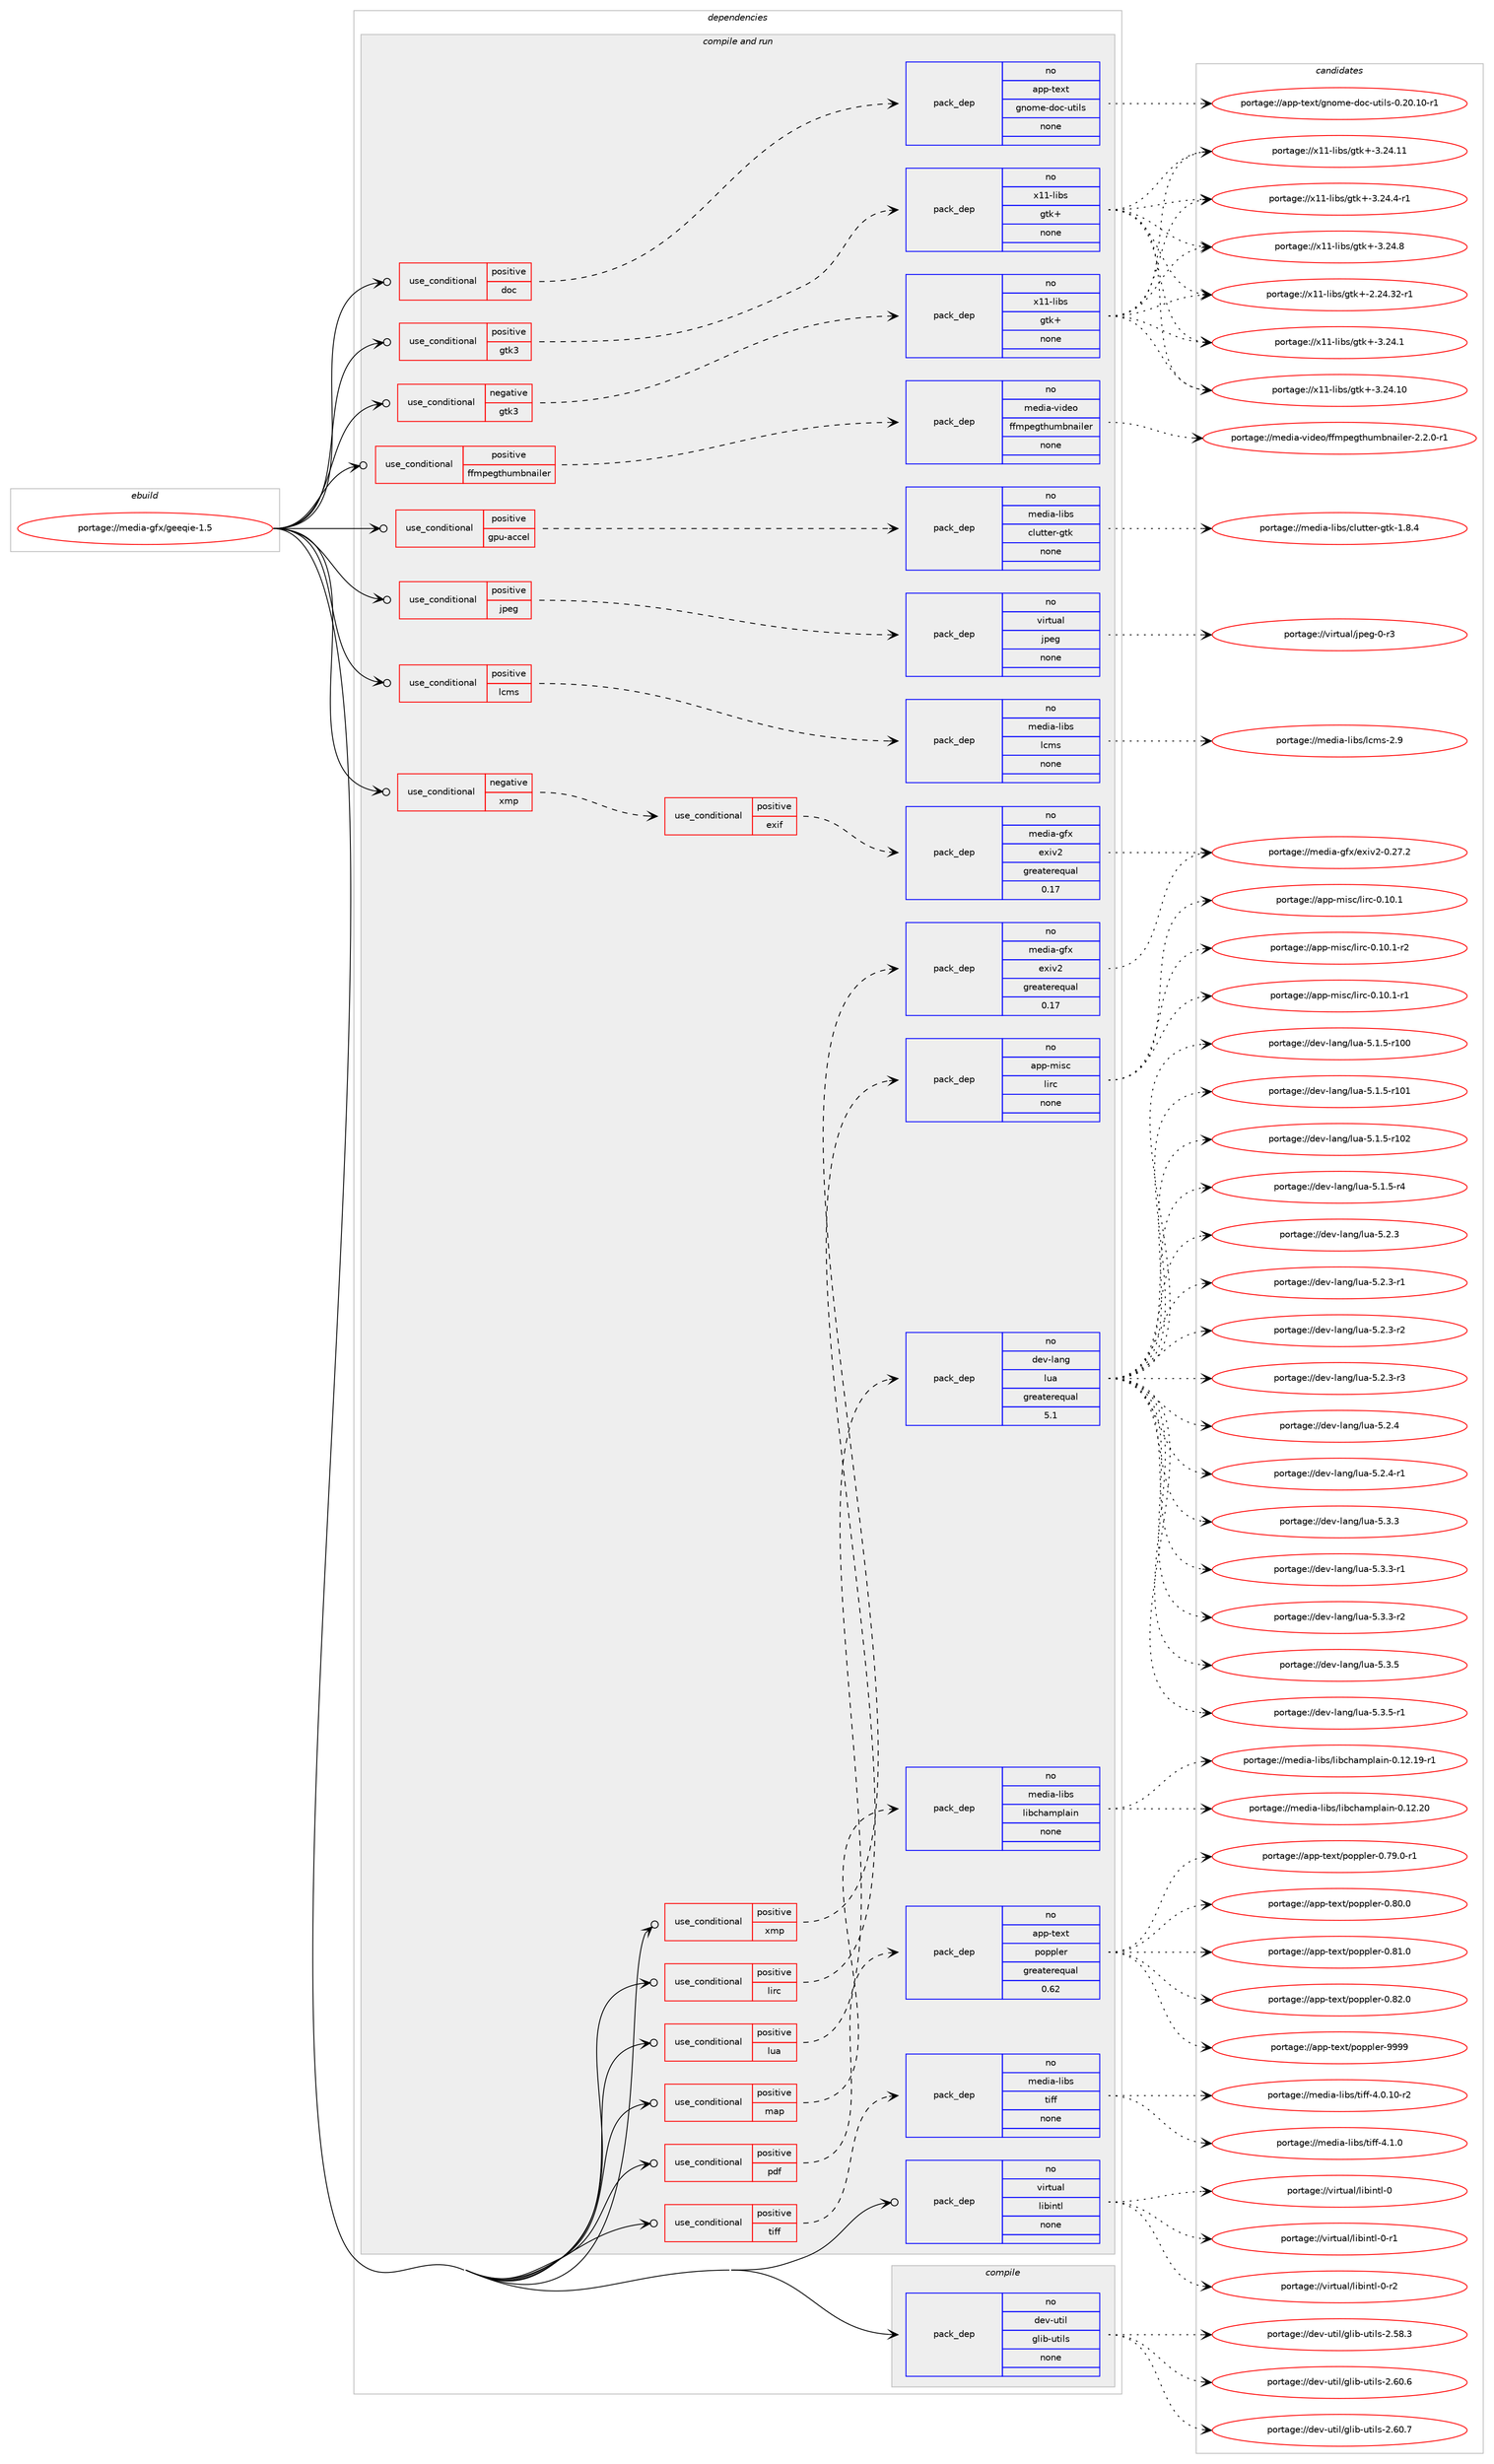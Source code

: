 digraph prolog {

# *************
# Graph options
# *************

newrank=true;
concentrate=true;
compound=true;
graph [rankdir=LR,fontname=Helvetica,fontsize=10,ranksep=1.5];#, ranksep=2.5, nodesep=0.2];
edge  [arrowhead=vee];
node  [fontname=Helvetica,fontsize=10];

# **********
# The ebuild
# **********

subgraph cluster_leftcol {
color=gray;
rank=same;
label=<<i>ebuild</i>>;
id [label="portage://media-gfx/geeqie-1.5", color=red, width=4, href="../media-gfx/geeqie-1.5.svg"];
}

# ****************
# The dependencies
# ****************

subgraph cluster_midcol {
color=gray;
label=<<i>dependencies</i>>;
subgraph cluster_compile {
fillcolor="#eeeeee";
style=filled;
label=<<i>compile</i>>;
subgraph pack229433 {
dependency312715 [label=<<TABLE BORDER="0" CELLBORDER="1" CELLSPACING="0" CELLPADDING="4" WIDTH="220"><TR><TD ROWSPAN="6" CELLPADDING="30">pack_dep</TD></TR><TR><TD WIDTH="110">no</TD></TR><TR><TD>dev-util</TD></TR><TR><TD>glib-utils</TD></TR><TR><TD>none</TD></TR><TR><TD></TD></TR></TABLE>>, shape=none, color=blue];
}
id:e -> dependency312715:w [weight=20,style="solid",arrowhead="vee"];
}
subgraph cluster_compileandrun {
fillcolor="#eeeeee";
style=filled;
label=<<i>compile and run</i>>;
subgraph cond78237 {
dependency312716 [label=<<TABLE BORDER="0" CELLBORDER="1" CELLSPACING="0" CELLPADDING="4"><TR><TD ROWSPAN="3" CELLPADDING="10">use_conditional</TD></TR><TR><TD>negative</TD></TR><TR><TD>gtk3</TD></TR></TABLE>>, shape=none, color=red];
subgraph pack229434 {
dependency312717 [label=<<TABLE BORDER="0" CELLBORDER="1" CELLSPACING="0" CELLPADDING="4" WIDTH="220"><TR><TD ROWSPAN="6" CELLPADDING="30">pack_dep</TD></TR><TR><TD WIDTH="110">no</TD></TR><TR><TD>x11-libs</TD></TR><TR><TD>gtk+</TD></TR><TR><TD>none</TD></TR><TR><TD></TD></TR></TABLE>>, shape=none, color=blue];
}
dependency312716:e -> dependency312717:w [weight=20,style="dashed",arrowhead="vee"];
}
id:e -> dependency312716:w [weight=20,style="solid",arrowhead="odotvee"];
subgraph cond78238 {
dependency312718 [label=<<TABLE BORDER="0" CELLBORDER="1" CELLSPACING="0" CELLPADDING="4"><TR><TD ROWSPAN="3" CELLPADDING="10">use_conditional</TD></TR><TR><TD>negative</TD></TR><TR><TD>xmp</TD></TR></TABLE>>, shape=none, color=red];
subgraph cond78239 {
dependency312719 [label=<<TABLE BORDER="0" CELLBORDER="1" CELLSPACING="0" CELLPADDING="4"><TR><TD ROWSPAN="3" CELLPADDING="10">use_conditional</TD></TR><TR><TD>positive</TD></TR><TR><TD>exif</TD></TR></TABLE>>, shape=none, color=red];
subgraph pack229435 {
dependency312720 [label=<<TABLE BORDER="0" CELLBORDER="1" CELLSPACING="0" CELLPADDING="4" WIDTH="220"><TR><TD ROWSPAN="6" CELLPADDING="30">pack_dep</TD></TR><TR><TD WIDTH="110">no</TD></TR><TR><TD>media-gfx</TD></TR><TR><TD>exiv2</TD></TR><TR><TD>greaterequal</TD></TR><TR><TD>0.17</TD></TR></TABLE>>, shape=none, color=blue];
}
dependency312719:e -> dependency312720:w [weight=20,style="dashed",arrowhead="vee"];
}
dependency312718:e -> dependency312719:w [weight=20,style="dashed",arrowhead="vee"];
}
id:e -> dependency312718:w [weight=20,style="solid",arrowhead="odotvee"];
subgraph cond78240 {
dependency312721 [label=<<TABLE BORDER="0" CELLBORDER="1" CELLSPACING="0" CELLPADDING="4"><TR><TD ROWSPAN="3" CELLPADDING="10">use_conditional</TD></TR><TR><TD>positive</TD></TR><TR><TD>doc</TD></TR></TABLE>>, shape=none, color=red];
subgraph pack229436 {
dependency312722 [label=<<TABLE BORDER="0" CELLBORDER="1" CELLSPACING="0" CELLPADDING="4" WIDTH="220"><TR><TD ROWSPAN="6" CELLPADDING="30">pack_dep</TD></TR><TR><TD WIDTH="110">no</TD></TR><TR><TD>app-text</TD></TR><TR><TD>gnome-doc-utils</TD></TR><TR><TD>none</TD></TR><TR><TD></TD></TR></TABLE>>, shape=none, color=blue];
}
dependency312721:e -> dependency312722:w [weight=20,style="dashed",arrowhead="vee"];
}
id:e -> dependency312721:w [weight=20,style="solid",arrowhead="odotvee"];
subgraph cond78241 {
dependency312723 [label=<<TABLE BORDER="0" CELLBORDER="1" CELLSPACING="0" CELLPADDING="4"><TR><TD ROWSPAN="3" CELLPADDING="10">use_conditional</TD></TR><TR><TD>positive</TD></TR><TR><TD>ffmpegthumbnailer</TD></TR></TABLE>>, shape=none, color=red];
subgraph pack229437 {
dependency312724 [label=<<TABLE BORDER="0" CELLBORDER="1" CELLSPACING="0" CELLPADDING="4" WIDTH="220"><TR><TD ROWSPAN="6" CELLPADDING="30">pack_dep</TD></TR><TR><TD WIDTH="110">no</TD></TR><TR><TD>media-video</TD></TR><TR><TD>ffmpegthumbnailer</TD></TR><TR><TD>none</TD></TR><TR><TD></TD></TR></TABLE>>, shape=none, color=blue];
}
dependency312723:e -> dependency312724:w [weight=20,style="dashed",arrowhead="vee"];
}
id:e -> dependency312723:w [weight=20,style="solid",arrowhead="odotvee"];
subgraph cond78242 {
dependency312725 [label=<<TABLE BORDER="0" CELLBORDER="1" CELLSPACING="0" CELLPADDING="4"><TR><TD ROWSPAN="3" CELLPADDING="10">use_conditional</TD></TR><TR><TD>positive</TD></TR><TR><TD>gpu-accel</TD></TR></TABLE>>, shape=none, color=red];
subgraph pack229438 {
dependency312726 [label=<<TABLE BORDER="0" CELLBORDER="1" CELLSPACING="0" CELLPADDING="4" WIDTH="220"><TR><TD ROWSPAN="6" CELLPADDING="30">pack_dep</TD></TR><TR><TD WIDTH="110">no</TD></TR><TR><TD>media-libs</TD></TR><TR><TD>clutter-gtk</TD></TR><TR><TD>none</TD></TR><TR><TD></TD></TR></TABLE>>, shape=none, color=blue];
}
dependency312725:e -> dependency312726:w [weight=20,style="dashed",arrowhead="vee"];
}
id:e -> dependency312725:w [weight=20,style="solid",arrowhead="odotvee"];
subgraph cond78243 {
dependency312727 [label=<<TABLE BORDER="0" CELLBORDER="1" CELLSPACING="0" CELLPADDING="4"><TR><TD ROWSPAN="3" CELLPADDING="10">use_conditional</TD></TR><TR><TD>positive</TD></TR><TR><TD>gtk3</TD></TR></TABLE>>, shape=none, color=red];
subgraph pack229439 {
dependency312728 [label=<<TABLE BORDER="0" CELLBORDER="1" CELLSPACING="0" CELLPADDING="4" WIDTH="220"><TR><TD ROWSPAN="6" CELLPADDING="30">pack_dep</TD></TR><TR><TD WIDTH="110">no</TD></TR><TR><TD>x11-libs</TD></TR><TR><TD>gtk+</TD></TR><TR><TD>none</TD></TR><TR><TD></TD></TR></TABLE>>, shape=none, color=blue];
}
dependency312727:e -> dependency312728:w [weight=20,style="dashed",arrowhead="vee"];
}
id:e -> dependency312727:w [weight=20,style="solid",arrowhead="odotvee"];
subgraph cond78244 {
dependency312729 [label=<<TABLE BORDER="0" CELLBORDER="1" CELLSPACING="0" CELLPADDING="4"><TR><TD ROWSPAN="3" CELLPADDING="10">use_conditional</TD></TR><TR><TD>positive</TD></TR><TR><TD>jpeg</TD></TR></TABLE>>, shape=none, color=red];
subgraph pack229440 {
dependency312730 [label=<<TABLE BORDER="0" CELLBORDER="1" CELLSPACING="0" CELLPADDING="4" WIDTH="220"><TR><TD ROWSPAN="6" CELLPADDING="30">pack_dep</TD></TR><TR><TD WIDTH="110">no</TD></TR><TR><TD>virtual</TD></TR><TR><TD>jpeg</TD></TR><TR><TD>none</TD></TR><TR><TD></TD></TR></TABLE>>, shape=none, color=blue];
}
dependency312729:e -> dependency312730:w [weight=20,style="dashed",arrowhead="vee"];
}
id:e -> dependency312729:w [weight=20,style="solid",arrowhead="odotvee"];
subgraph cond78245 {
dependency312731 [label=<<TABLE BORDER="0" CELLBORDER="1" CELLSPACING="0" CELLPADDING="4"><TR><TD ROWSPAN="3" CELLPADDING="10">use_conditional</TD></TR><TR><TD>positive</TD></TR><TR><TD>lcms</TD></TR></TABLE>>, shape=none, color=red];
subgraph pack229441 {
dependency312732 [label=<<TABLE BORDER="0" CELLBORDER="1" CELLSPACING="0" CELLPADDING="4" WIDTH="220"><TR><TD ROWSPAN="6" CELLPADDING="30">pack_dep</TD></TR><TR><TD WIDTH="110">no</TD></TR><TR><TD>media-libs</TD></TR><TR><TD>lcms</TD></TR><TR><TD>none</TD></TR><TR><TD></TD></TR></TABLE>>, shape=none, color=blue];
}
dependency312731:e -> dependency312732:w [weight=20,style="dashed",arrowhead="vee"];
}
id:e -> dependency312731:w [weight=20,style="solid",arrowhead="odotvee"];
subgraph cond78246 {
dependency312733 [label=<<TABLE BORDER="0" CELLBORDER="1" CELLSPACING="0" CELLPADDING="4"><TR><TD ROWSPAN="3" CELLPADDING="10">use_conditional</TD></TR><TR><TD>positive</TD></TR><TR><TD>lirc</TD></TR></TABLE>>, shape=none, color=red];
subgraph pack229442 {
dependency312734 [label=<<TABLE BORDER="0" CELLBORDER="1" CELLSPACING="0" CELLPADDING="4" WIDTH="220"><TR><TD ROWSPAN="6" CELLPADDING="30">pack_dep</TD></TR><TR><TD WIDTH="110">no</TD></TR><TR><TD>app-misc</TD></TR><TR><TD>lirc</TD></TR><TR><TD>none</TD></TR><TR><TD></TD></TR></TABLE>>, shape=none, color=blue];
}
dependency312733:e -> dependency312734:w [weight=20,style="dashed",arrowhead="vee"];
}
id:e -> dependency312733:w [weight=20,style="solid",arrowhead="odotvee"];
subgraph cond78247 {
dependency312735 [label=<<TABLE BORDER="0" CELLBORDER="1" CELLSPACING="0" CELLPADDING="4"><TR><TD ROWSPAN="3" CELLPADDING="10">use_conditional</TD></TR><TR><TD>positive</TD></TR><TR><TD>lua</TD></TR></TABLE>>, shape=none, color=red];
subgraph pack229443 {
dependency312736 [label=<<TABLE BORDER="0" CELLBORDER="1" CELLSPACING="0" CELLPADDING="4" WIDTH="220"><TR><TD ROWSPAN="6" CELLPADDING="30">pack_dep</TD></TR><TR><TD WIDTH="110">no</TD></TR><TR><TD>dev-lang</TD></TR><TR><TD>lua</TD></TR><TR><TD>greaterequal</TD></TR><TR><TD>5.1</TD></TR></TABLE>>, shape=none, color=blue];
}
dependency312735:e -> dependency312736:w [weight=20,style="dashed",arrowhead="vee"];
}
id:e -> dependency312735:w [weight=20,style="solid",arrowhead="odotvee"];
subgraph cond78248 {
dependency312737 [label=<<TABLE BORDER="0" CELLBORDER="1" CELLSPACING="0" CELLPADDING="4"><TR><TD ROWSPAN="3" CELLPADDING="10">use_conditional</TD></TR><TR><TD>positive</TD></TR><TR><TD>map</TD></TR></TABLE>>, shape=none, color=red];
subgraph pack229444 {
dependency312738 [label=<<TABLE BORDER="0" CELLBORDER="1" CELLSPACING="0" CELLPADDING="4" WIDTH="220"><TR><TD ROWSPAN="6" CELLPADDING="30">pack_dep</TD></TR><TR><TD WIDTH="110">no</TD></TR><TR><TD>media-libs</TD></TR><TR><TD>libchamplain</TD></TR><TR><TD>none</TD></TR><TR><TD></TD></TR></TABLE>>, shape=none, color=blue];
}
dependency312737:e -> dependency312738:w [weight=20,style="dashed",arrowhead="vee"];
}
id:e -> dependency312737:w [weight=20,style="solid",arrowhead="odotvee"];
subgraph cond78249 {
dependency312739 [label=<<TABLE BORDER="0" CELLBORDER="1" CELLSPACING="0" CELLPADDING="4"><TR><TD ROWSPAN="3" CELLPADDING="10">use_conditional</TD></TR><TR><TD>positive</TD></TR><TR><TD>pdf</TD></TR></TABLE>>, shape=none, color=red];
subgraph pack229445 {
dependency312740 [label=<<TABLE BORDER="0" CELLBORDER="1" CELLSPACING="0" CELLPADDING="4" WIDTH="220"><TR><TD ROWSPAN="6" CELLPADDING="30">pack_dep</TD></TR><TR><TD WIDTH="110">no</TD></TR><TR><TD>app-text</TD></TR><TR><TD>poppler</TD></TR><TR><TD>greaterequal</TD></TR><TR><TD>0.62</TD></TR></TABLE>>, shape=none, color=blue];
}
dependency312739:e -> dependency312740:w [weight=20,style="dashed",arrowhead="vee"];
}
id:e -> dependency312739:w [weight=20,style="solid",arrowhead="odotvee"];
subgraph cond78250 {
dependency312741 [label=<<TABLE BORDER="0" CELLBORDER="1" CELLSPACING="0" CELLPADDING="4"><TR><TD ROWSPAN="3" CELLPADDING="10">use_conditional</TD></TR><TR><TD>positive</TD></TR><TR><TD>tiff</TD></TR></TABLE>>, shape=none, color=red];
subgraph pack229446 {
dependency312742 [label=<<TABLE BORDER="0" CELLBORDER="1" CELLSPACING="0" CELLPADDING="4" WIDTH="220"><TR><TD ROWSPAN="6" CELLPADDING="30">pack_dep</TD></TR><TR><TD WIDTH="110">no</TD></TR><TR><TD>media-libs</TD></TR><TR><TD>tiff</TD></TR><TR><TD>none</TD></TR><TR><TD></TD></TR></TABLE>>, shape=none, color=blue];
}
dependency312741:e -> dependency312742:w [weight=20,style="dashed",arrowhead="vee"];
}
id:e -> dependency312741:w [weight=20,style="solid",arrowhead="odotvee"];
subgraph cond78251 {
dependency312743 [label=<<TABLE BORDER="0" CELLBORDER="1" CELLSPACING="0" CELLPADDING="4"><TR><TD ROWSPAN="3" CELLPADDING="10">use_conditional</TD></TR><TR><TD>positive</TD></TR><TR><TD>xmp</TD></TR></TABLE>>, shape=none, color=red];
subgraph pack229447 {
dependency312744 [label=<<TABLE BORDER="0" CELLBORDER="1" CELLSPACING="0" CELLPADDING="4" WIDTH="220"><TR><TD ROWSPAN="6" CELLPADDING="30">pack_dep</TD></TR><TR><TD WIDTH="110">no</TD></TR><TR><TD>media-gfx</TD></TR><TR><TD>exiv2</TD></TR><TR><TD>greaterequal</TD></TR><TR><TD>0.17</TD></TR></TABLE>>, shape=none, color=blue];
}
dependency312743:e -> dependency312744:w [weight=20,style="dashed",arrowhead="vee"];
}
id:e -> dependency312743:w [weight=20,style="solid",arrowhead="odotvee"];
subgraph pack229448 {
dependency312745 [label=<<TABLE BORDER="0" CELLBORDER="1" CELLSPACING="0" CELLPADDING="4" WIDTH="220"><TR><TD ROWSPAN="6" CELLPADDING="30">pack_dep</TD></TR><TR><TD WIDTH="110">no</TD></TR><TR><TD>virtual</TD></TR><TR><TD>libintl</TD></TR><TR><TD>none</TD></TR><TR><TD></TD></TR></TABLE>>, shape=none, color=blue];
}
id:e -> dependency312745:w [weight=20,style="solid",arrowhead="odotvee"];
}
subgraph cluster_run {
fillcolor="#eeeeee";
style=filled;
label=<<i>run</i>>;
}
}

# **************
# The candidates
# **************

subgraph cluster_choices {
rank=same;
color=gray;
label=<<i>candidates</i>>;

subgraph choice229433 {
color=black;
nodesep=1;
choiceportage1001011184511711610510847103108105984511711610510811545504653564651 [label="portage://dev-util/glib-utils-2.58.3", color=red, width=4,href="../dev-util/glib-utils-2.58.3.svg"];
choiceportage1001011184511711610510847103108105984511711610510811545504654484654 [label="portage://dev-util/glib-utils-2.60.6", color=red, width=4,href="../dev-util/glib-utils-2.60.6.svg"];
choiceportage1001011184511711610510847103108105984511711610510811545504654484655 [label="portage://dev-util/glib-utils-2.60.7", color=red, width=4,href="../dev-util/glib-utils-2.60.7.svg"];
dependency312715:e -> choiceportage1001011184511711610510847103108105984511711610510811545504653564651:w [style=dotted,weight="100"];
dependency312715:e -> choiceportage1001011184511711610510847103108105984511711610510811545504654484654:w [style=dotted,weight="100"];
dependency312715:e -> choiceportage1001011184511711610510847103108105984511711610510811545504654484655:w [style=dotted,weight="100"];
}
subgraph choice229434 {
color=black;
nodesep=1;
choiceportage12049494510810598115471031161074345504650524651504511449 [label="portage://x11-libs/gtk+-2.24.32-r1", color=red, width=4,href="../x11-libs/gtk+-2.24.32-r1.svg"];
choiceportage12049494510810598115471031161074345514650524649 [label="portage://x11-libs/gtk+-3.24.1", color=red, width=4,href="../x11-libs/gtk+-3.24.1.svg"];
choiceportage1204949451081059811547103116107434551465052464948 [label="portage://x11-libs/gtk+-3.24.10", color=red, width=4,href="../x11-libs/gtk+-3.24.10.svg"];
choiceportage1204949451081059811547103116107434551465052464949 [label="portage://x11-libs/gtk+-3.24.11", color=red, width=4,href="../x11-libs/gtk+-3.24.11.svg"];
choiceportage120494945108105981154710311610743455146505246524511449 [label="portage://x11-libs/gtk+-3.24.4-r1", color=red, width=4,href="../x11-libs/gtk+-3.24.4-r1.svg"];
choiceportage12049494510810598115471031161074345514650524656 [label="portage://x11-libs/gtk+-3.24.8", color=red, width=4,href="../x11-libs/gtk+-3.24.8.svg"];
dependency312717:e -> choiceportage12049494510810598115471031161074345504650524651504511449:w [style=dotted,weight="100"];
dependency312717:e -> choiceportage12049494510810598115471031161074345514650524649:w [style=dotted,weight="100"];
dependency312717:e -> choiceportage1204949451081059811547103116107434551465052464948:w [style=dotted,weight="100"];
dependency312717:e -> choiceportage1204949451081059811547103116107434551465052464949:w [style=dotted,weight="100"];
dependency312717:e -> choiceportage120494945108105981154710311610743455146505246524511449:w [style=dotted,weight="100"];
dependency312717:e -> choiceportage12049494510810598115471031161074345514650524656:w [style=dotted,weight="100"];
}
subgraph choice229435 {
color=black;
nodesep=1;
choiceportage1091011001059745103102120471011201051185045484650554650 [label="portage://media-gfx/exiv2-0.27.2", color=red, width=4,href="../media-gfx/exiv2-0.27.2.svg"];
dependency312720:e -> choiceportage1091011001059745103102120471011201051185045484650554650:w [style=dotted,weight="100"];
}
subgraph choice229436 {
color=black;
nodesep=1;
choiceportage97112112451161011201164710311011110910145100111994511711610510811545484650484649484511449 [label="portage://app-text/gnome-doc-utils-0.20.10-r1", color=red, width=4,href="../app-text/gnome-doc-utils-0.20.10-r1.svg"];
dependency312722:e -> choiceportage97112112451161011201164710311011110910145100111994511711610510811545484650484649484511449:w [style=dotted,weight="100"];
}
subgraph choice229437 {
color=black;
nodesep=1;
choiceportage10910110010597451181051001011114710210210911210110311610411710998110971051081011144550465046484511449 [label="portage://media-video/ffmpegthumbnailer-2.2.0-r1", color=red, width=4,href="../media-video/ffmpegthumbnailer-2.2.0-r1.svg"];
dependency312724:e -> choiceportage10910110010597451181051001011114710210210911210110311610411710998110971051081011144550465046484511449:w [style=dotted,weight="100"];
}
subgraph choice229438 {
color=black;
nodesep=1;
choiceportage109101100105974510810598115479910811711611610111445103116107454946564652 [label="portage://media-libs/clutter-gtk-1.8.4", color=red, width=4,href="../media-libs/clutter-gtk-1.8.4.svg"];
dependency312726:e -> choiceportage109101100105974510810598115479910811711611610111445103116107454946564652:w [style=dotted,weight="100"];
}
subgraph choice229439 {
color=black;
nodesep=1;
choiceportage12049494510810598115471031161074345504650524651504511449 [label="portage://x11-libs/gtk+-2.24.32-r1", color=red, width=4,href="../x11-libs/gtk+-2.24.32-r1.svg"];
choiceportage12049494510810598115471031161074345514650524649 [label="portage://x11-libs/gtk+-3.24.1", color=red, width=4,href="../x11-libs/gtk+-3.24.1.svg"];
choiceportage1204949451081059811547103116107434551465052464948 [label="portage://x11-libs/gtk+-3.24.10", color=red, width=4,href="../x11-libs/gtk+-3.24.10.svg"];
choiceportage1204949451081059811547103116107434551465052464949 [label="portage://x11-libs/gtk+-3.24.11", color=red, width=4,href="../x11-libs/gtk+-3.24.11.svg"];
choiceportage120494945108105981154710311610743455146505246524511449 [label="portage://x11-libs/gtk+-3.24.4-r1", color=red, width=4,href="../x11-libs/gtk+-3.24.4-r1.svg"];
choiceportage12049494510810598115471031161074345514650524656 [label="portage://x11-libs/gtk+-3.24.8", color=red, width=4,href="../x11-libs/gtk+-3.24.8.svg"];
dependency312728:e -> choiceportage12049494510810598115471031161074345504650524651504511449:w [style=dotted,weight="100"];
dependency312728:e -> choiceportage12049494510810598115471031161074345514650524649:w [style=dotted,weight="100"];
dependency312728:e -> choiceportage1204949451081059811547103116107434551465052464948:w [style=dotted,weight="100"];
dependency312728:e -> choiceportage1204949451081059811547103116107434551465052464949:w [style=dotted,weight="100"];
dependency312728:e -> choiceportage120494945108105981154710311610743455146505246524511449:w [style=dotted,weight="100"];
dependency312728:e -> choiceportage12049494510810598115471031161074345514650524656:w [style=dotted,weight="100"];
}
subgraph choice229440 {
color=black;
nodesep=1;
choiceportage118105114116117971084710611210110345484511451 [label="portage://virtual/jpeg-0-r3", color=red, width=4,href="../virtual/jpeg-0-r3.svg"];
dependency312730:e -> choiceportage118105114116117971084710611210110345484511451:w [style=dotted,weight="100"];
}
subgraph choice229441 {
color=black;
nodesep=1;
choiceportage109101100105974510810598115471089910911545504657 [label="portage://media-libs/lcms-2.9", color=red, width=4,href="../media-libs/lcms-2.9.svg"];
dependency312732:e -> choiceportage109101100105974510810598115471089910911545504657:w [style=dotted,weight="100"];
}
subgraph choice229442 {
color=black;
nodesep=1;
choiceportage971121124510910511599471081051149945484649484649 [label="portage://app-misc/lirc-0.10.1", color=red, width=4,href="../app-misc/lirc-0.10.1.svg"];
choiceportage9711211245109105115994710810511499454846494846494511449 [label="portage://app-misc/lirc-0.10.1-r1", color=red, width=4,href="../app-misc/lirc-0.10.1-r1.svg"];
choiceportage9711211245109105115994710810511499454846494846494511450 [label="portage://app-misc/lirc-0.10.1-r2", color=red, width=4,href="../app-misc/lirc-0.10.1-r2.svg"];
dependency312734:e -> choiceportage971121124510910511599471081051149945484649484649:w [style=dotted,weight="100"];
dependency312734:e -> choiceportage9711211245109105115994710810511499454846494846494511449:w [style=dotted,weight="100"];
dependency312734:e -> choiceportage9711211245109105115994710810511499454846494846494511450:w [style=dotted,weight="100"];
}
subgraph choice229443 {
color=black;
nodesep=1;
choiceportage1001011184510897110103471081179745534649465345114494848 [label="portage://dev-lang/lua-5.1.5-r100", color=red, width=4,href="../dev-lang/lua-5.1.5-r100.svg"];
choiceportage1001011184510897110103471081179745534649465345114494849 [label="portage://dev-lang/lua-5.1.5-r101", color=red, width=4,href="../dev-lang/lua-5.1.5-r101.svg"];
choiceportage1001011184510897110103471081179745534649465345114494850 [label="portage://dev-lang/lua-5.1.5-r102", color=red, width=4,href="../dev-lang/lua-5.1.5-r102.svg"];
choiceportage100101118451089711010347108117974553464946534511452 [label="portage://dev-lang/lua-5.1.5-r4", color=red, width=4,href="../dev-lang/lua-5.1.5-r4.svg"];
choiceportage10010111845108971101034710811797455346504651 [label="portage://dev-lang/lua-5.2.3", color=red, width=4,href="../dev-lang/lua-5.2.3.svg"];
choiceportage100101118451089711010347108117974553465046514511449 [label="portage://dev-lang/lua-5.2.3-r1", color=red, width=4,href="../dev-lang/lua-5.2.3-r1.svg"];
choiceportage100101118451089711010347108117974553465046514511450 [label="portage://dev-lang/lua-5.2.3-r2", color=red, width=4,href="../dev-lang/lua-5.2.3-r2.svg"];
choiceportage100101118451089711010347108117974553465046514511451 [label="portage://dev-lang/lua-5.2.3-r3", color=red, width=4,href="../dev-lang/lua-5.2.3-r3.svg"];
choiceportage10010111845108971101034710811797455346504652 [label="portage://dev-lang/lua-5.2.4", color=red, width=4,href="../dev-lang/lua-5.2.4.svg"];
choiceportage100101118451089711010347108117974553465046524511449 [label="portage://dev-lang/lua-5.2.4-r1", color=red, width=4,href="../dev-lang/lua-5.2.4-r1.svg"];
choiceportage10010111845108971101034710811797455346514651 [label="portage://dev-lang/lua-5.3.3", color=red, width=4,href="../dev-lang/lua-5.3.3.svg"];
choiceportage100101118451089711010347108117974553465146514511449 [label="portage://dev-lang/lua-5.3.3-r1", color=red, width=4,href="../dev-lang/lua-5.3.3-r1.svg"];
choiceportage100101118451089711010347108117974553465146514511450 [label="portage://dev-lang/lua-5.3.3-r2", color=red, width=4,href="../dev-lang/lua-5.3.3-r2.svg"];
choiceportage10010111845108971101034710811797455346514653 [label="portage://dev-lang/lua-5.3.5", color=red, width=4,href="../dev-lang/lua-5.3.5.svg"];
choiceportage100101118451089711010347108117974553465146534511449 [label="portage://dev-lang/lua-5.3.5-r1", color=red, width=4,href="../dev-lang/lua-5.3.5-r1.svg"];
dependency312736:e -> choiceportage1001011184510897110103471081179745534649465345114494848:w [style=dotted,weight="100"];
dependency312736:e -> choiceportage1001011184510897110103471081179745534649465345114494849:w [style=dotted,weight="100"];
dependency312736:e -> choiceportage1001011184510897110103471081179745534649465345114494850:w [style=dotted,weight="100"];
dependency312736:e -> choiceportage100101118451089711010347108117974553464946534511452:w [style=dotted,weight="100"];
dependency312736:e -> choiceportage10010111845108971101034710811797455346504651:w [style=dotted,weight="100"];
dependency312736:e -> choiceportage100101118451089711010347108117974553465046514511449:w [style=dotted,weight="100"];
dependency312736:e -> choiceportage100101118451089711010347108117974553465046514511450:w [style=dotted,weight="100"];
dependency312736:e -> choiceportage100101118451089711010347108117974553465046514511451:w [style=dotted,weight="100"];
dependency312736:e -> choiceportage10010111845108971101034710811797455346504652:w [style=dotted,weight="100"];
dependency312736:e -> choiceportage100101118451089711010347108117974553465046524511449:w [style=dotted,weight="100"];
dependency312736:e -> choiceportage10010111845108971101034710811797455346514651:w [style=dotted,weight="100"];
dependency312736:e -> choiceportage100101118451089711010347108117974553465146514511449:w [style=dotted,weight="100"];
dependency312736:e -> choiceportage100101118451089711010347108117974553465146514511450:w [style=dotted,weight="100"];
dependency312736:e -> choiceportage10010111845108971101034710811797455346514653:w [style=dotted,weight="100"];
dependency312736:e -> choiceportage100101118451089711010347108117974553465146534511449:w [style=dotted,weight="100"];
}
subgraph choice229444 {
color=black;
nodesep=1;
choiceportage109101100105974510810598115471081059899104971091121089710511045484649504649574511449 [label="portage://media-libs/libchamplain-0.12.19-r1", color=red, width=4,href="../media-libs/libchamplain-0.12.19-r1.svg"];
choiceportage10910110010597451081059811547108105989910497109112108971051104548464950465048 [label="portage://media-libs/libchamplain-0.12.20", color=red, width=4,href="../media-libs/libchamplain-0.12.20.svg"];
dependency312738:e -> choiceportage109101100105974510810598115471081059899104971091121089710511045484649504649574511449:w [style=dotted,weight="100"];
dependency312738:e -> choiceportage10910110010597451081059811547108105989910497109112108971051104548464950465048:w [style=dotted,weight="100"];
}
subgraph choice229445 {
color=black;
nodesep=1;
choiceportage971121124511610112011647112111112112108101114454846555746484511449 [label="portage://app-text/poppler-0.79.0-r1", color=red, width=4,href="../app-text/poppler-0.79.0-r1.svg"];
choiceportage97112112451161011201164711211111211210810111445484656484648 [label="portage://app-text/poppler-0.80.0", color=red, width=4,href="../app-text/poppler-0.80.0.svg"];
choiceportage97112112451161011201164711211111211210810111445484656494648 [label="portage://app-text/poppler-0.81.0", color=red, width=4,href="../app-text/poppler-0.81.0.svg"];
choiceportage97112112451161011201164711211111211210810111445484656504648 [label="portage://app-text/poppler-0.82.0", color=red, width=4,href="../app-text/poppler-0.82.0.svg"];
choiceportage9711211245116101120116471121111121121081011144557575757 [label="portage://app-text/poppler-9999", color=red, width=4,href="../app-text/poppler-9999.svg"];
dependency312740:e -> choiceportage971121124511610112011647112111112112108101114454846555746484511449:w [style=dotted,weight="100"];
dependency312740:e -> choiceportage97112112451161011201164711211111211210810111445484656484648:w [style=dotted,weight="100"];
dependency312740:e -> choiceportage97112112451161011201164711211111211210810111445484656494648:w [style=dotted,weight="100"];
dependency312740:e -> choiceportage97112112451161011201164711211111211210810111445484656504648:w [style=dotted,weight="100"];
dependency312740:e -> choiceportage9711211245116101120116471121111121121081011144557575757:w [style=dotted,weight="100"];
}
subgraph choice229446 {
color=black;
nodesep=1;
choiceportage10910110010597451081059811547116105102102455246484649484511450 [label="portage://media-libs/tiff-4.0.10-r2", color=red, width=4,href="../media-libs/tiff-4.0.10-r2.svg"];
choiceportage10910110010597451081059811547116105102102455246494648 [label="portage://media-libs/tiff-4.1.0", color=red, width=4,href="../media-libs/tiff-4.1.0.svg"];
dependency312742:e -> choiceportage10910110010597451081059811547116105102102455246484649484511450:w [style=dotted,weight="100"];
dependency312742:e -> choiceportage10910110010597451081059811547116105102102455246494648:w [style=dotted,weight="100"];
}
subgraph choice229447 {
color=black;
nodesep=1;
choiceportage1091011001059745103102120471011201051185045484650554650 [label="portage://media-gfx/exiv2-0.27.2", color=red, width=4,href="../media-gfx/exiv2-0.27.2.svg"];
dependency312744:e -> choiceportage1091011001059745103102120471011201051185045484650554650:w [style=dotted,weight="100"];
}
subgraph choice229448 {
color=black;
nodesep=1;
choiceportage1181051141161179710847108105981051101161084548 [label="portage://virtual/libintl-0", color=red, width=4,href="../virtual/libintl-0.svg"];
choiceportage11810511411611797108471081059810511011610845484511449 [label="portage://virtual/libintl-0-r1", color=red, width=4,href="../virtual/libintl-0-r1.svg"];
choiceportage11810511411611797108471081059810511011610845484511450 [label="portage://virtual/libintl-0-r2", color=red, width=4,href="../virtual/libintl-0-r2.svg"];
dependency312745:e -> choiceportage1181051141161179710847108105981051101161084548:w [style=dotted,weight="100"];
dependency312745:e -> choiceportage11810511411611797108471081059810511011610845484511449:w [style=dotted,weight="100"];
dependency312745:e -> choiceportage11810511411611797108471081059810511011610845484511450:w [style=dotted,weight="100"];
}
}

}
